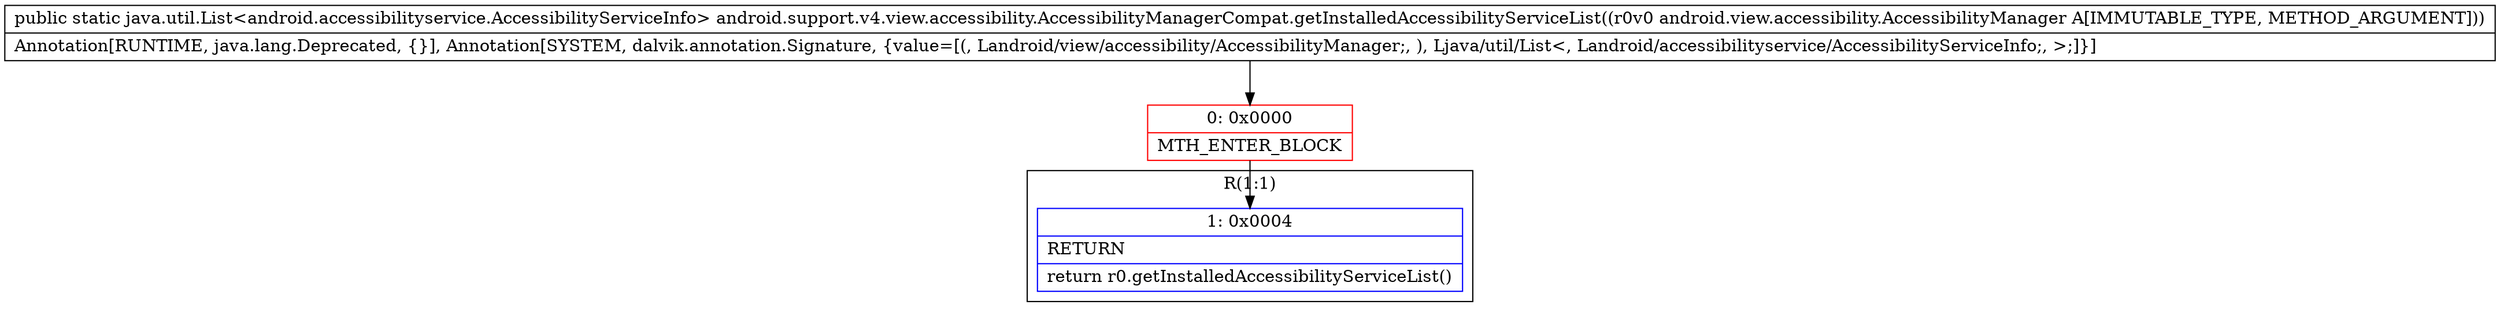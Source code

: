 digraph "CFG forandroid.support.v4.view.accessibility.AccessibilityManagerCompat.getInstalledAccessibilityServiceList(Landroid\/view\/accessibility\/AccessibilityManager;)Ljava\/util\/List;" {
subgraph cluster_Region_49938954 {
label = "R(1:1)";
node [shape=record,color=blue];
Node_1 [shape=record,label="{1\:\ 0x0004|RETURN\l|return r0.getInstalledAccessibilityServiceList()\l}"];
}
Node_0 [shape=record,color=red,label="{0\:\ 0x0000|MTH_ENTER_BLOCK\l}"];
MethodNode[shape=record,label="{public static java.util.List\<android.accessibilityservice.AccessibilityServiceInfo\> android.support.v4.view.accessibility.AccessibilityManagerCompat.getInstalledAccessibilityServiceList((r0v0 android.view.accessibility.AccessibilityManager A[IMMUTABLE_TYPE, METHOD_ARGUMENT]))  | Annotation[RUNTIME, java.lang.Deprecated, \{\}], Annotation[SYSTEM, dalvik.annotation.Signature, \{value=[(, Landroid\/view\/accessibility\/AccessibilityManager;, ), Ljava\/util\/List\<, Landroid\/accessibilityservice\/AccessibilityServiceInfo;, \>;]\}]\l}"];
MethodNode -> Node_0;
Node_0 -> Node_1;
}

